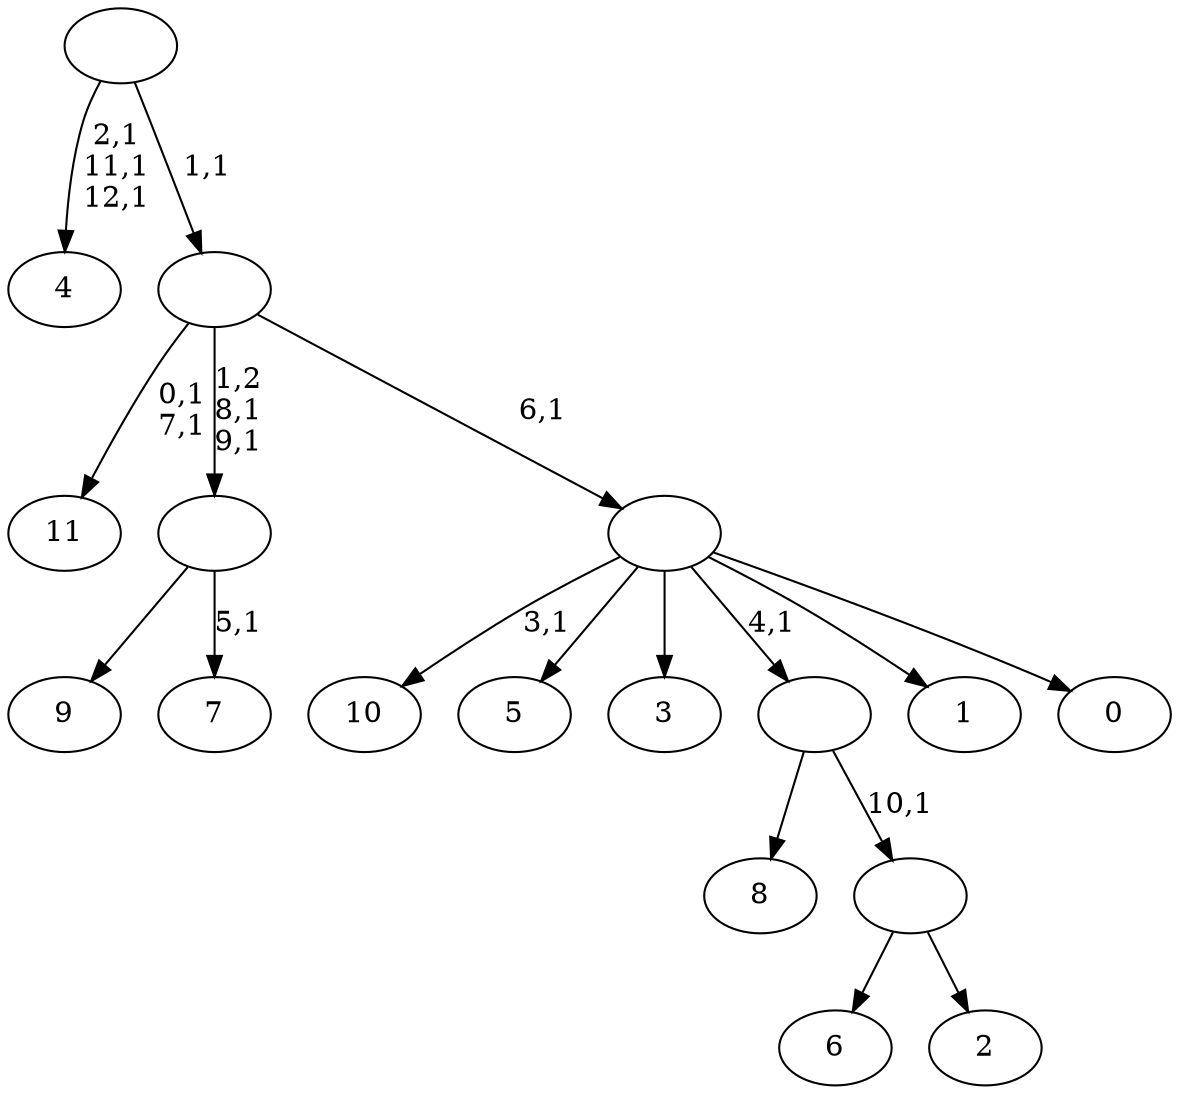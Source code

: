 digraph T {
	25 [label="11"]
	22 [label="10"]
	20 [label="9"]
	19 [label="8"]
	18 [label="7"]
	16 [label=""]
	14 [label="6"]
	13 [label="5"]
	12 [label="4"]
	8 [label="3"]
	7 [label="2"]
	6 [label=""]
	5 [label=""]
	4 [label="1"]
	3 [label="0"]
	2 [label=""]
	1 [label=""]
	0 [label=""]
	16 -> 18 [label="5,1"]
	16 -> 20 [label=""]
	6 -> 14 [label=""]
	6 -> 7 [label=""]
	5 -> 19 [label=""]
	5 -> 6 [label="10,1"]
	2 -> 22 [label="3,1"]
	2 -> 13 [label=""]
	2 -> 8 [label=""]
	2 -> 5 [label="4,1"]
	2 -> 4 [label=""]
	2 -> 3 [label=""]
	1 -> 16 [label="1,2\n8,1\n9,1"]
	1 -> 25 [label="0,1\n7,1"]
	1 -> 2 [label="6,1"]
	0 -> 12 [label="2,1\n11,1\n12,1"]
	0 -> 1 [label="1,1"]
}
